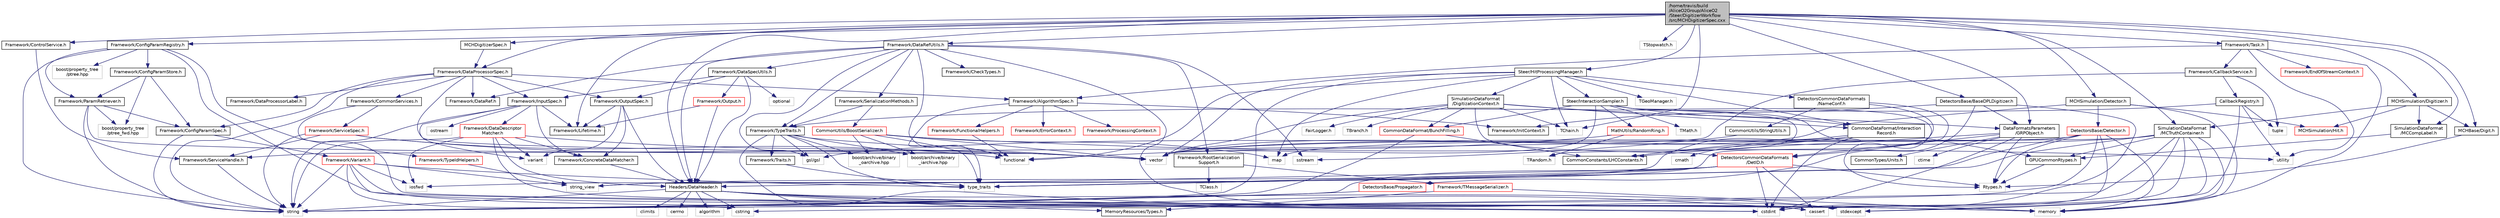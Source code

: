 digraph "/home/travis/build/AliceO2Group/AliceO2/Steer/DigitizerWorkflow/src/MCHDigitizerSpec.cxx"
{
 // INTERACTIVE_SVG=YES
  bgcolor="transparent";
  edge [fontname="Helvetica",fontsize="10",labelfontname="Helvetica",labelfontsize="10"];
  node [fontname="Helvetica",fontsize="10",shape=record];
  Node0 [label="/home/travis/build\l/AliceO2Group/AliceO2\l/Steer/DigitizerWorkflow\l/src/MCHDigitizerSpec.cxx",height=0.2,width=0.4,color="black", fillcolor="grey75", style="filled", fontcolor="black"];
  Node0 -> Node1 [color="midnightblue",fontsize="10",style="solid",fontname="Helvetica"];
  Node1 [label="MCHDigitizerSpec.h",height=0.2,width=0.4,color="black",URL="$da/d51/MCHDigitizerSpec_8h.html"];
  Node1 -> Node2 [color="midnightblue",fontsize="10",style="solid",fontname="Helvetica"];
  Node2 [label="Framework/DataProcessorSpec.h",height=0.2,width=0.4,color="black",URL="$d0/df4/DataProcessorSpec_8h.html"];
  Node2 -> Node3 [color="midnightblue",fontsize="10",style="solid",fontname="Helvetica"];
  Node3 [label="Framework/AlgorithmSpec.h",height=0.2,width=0.4,color="black",URL="$d0/d14/AlgorithmSpec_8h.html"];
  Node3 -> Node4 [color="midnightblue",fontsize="10",style="solid",fontname="Helvetica"];
  Node4 [label="Framework/ProcessingContext.h",height=0.2,width=0.4,color="red",URL="$de/d6a/ProcessingContext_8h.html"];
  Node3 -> Node114 [color="midnightblue",fontsize="10",style="solid",fontname="Helvetica"];
  Node114 [label="Framework/ErrorContext.h",height=0.2,width=0.4,color="red",URL="$d7/dad/ErrorContext_8h.html"];
  Node3 -> Node115 [color="midnightblue",fontsize="10",style="solid",fontname="Helvetica"];
  Node115 [label="Framework/InitContext.h",height=0.2,width=0.4,color="black",URL="$d4/d2b/InitContext_8h.html"];
  Node3 -> Node116 [color="midnightblue",fontsize="10",style="solid",fontname="Helvetica"];
  Node116 [label="Framework/FunctionalHelpers.h",height=0.2,width=0.4,color="red",URL="$de/d9b/FunctionalHelpers_8h.html"];
  Node116 -> Node83 [color="midnightblue",fontsize="10",style="solid",fontname="Helvetica"];
  Node83 [label="functional",height=0.2,width=0.4,color="grey75"];
  Node3 -> Node83 [color="midnightblue",fontsize="10",style="solid",fontname="Helvetica"];
  Node2 -> Node118 [color="midnightblue",fontsize="10",style="solid",fontname="Helvetica"];
  Node118 [label="Framework/ConfigParamSpec.h",height=0.2,width=0.4,color="black",URL="$d0/d1c/ConfigParamSpec_8h.html"];
  Node118 -> Node119 [color="midnightblue",fontsize="10",style="solid",fontname="Helvetica"];
  Node119 [label="Framework/Variant.h",height=0.2,width=0.4,color="red",URL="$de/d56/Variant_8h.html"];
  Node119 -> Node23 [color="midnightblue",fontsize="10",style="solid",fontname="Helvetica"];
  Node23 [label="type_traits",height=0.2,width=0.4,color="grey75"];
  Node119 -> Node48 [color="midnightblue",fontsize="10",style="solid",fontname="Helvetica"];
  Node48 [label="cstring",height=0.2,width=0.4,color="grey75"];
  Node119 -> Node46 [color="midnightblue",fontsize="10",style="solid",fontname="Helvetica"];
  Node46 [label="cstdint",height=0.2,width=0.4,color="grey75"];
  Node119 -> Node50 [color="midnightblue",fontsize="10",style="solid",fontname="Helvetica"];
  Node50 [label="stdexcept",height=0.2,width=0.4,color="grey75"];
  Node119 -> Node73 [color="midnightblue",fontsize="10",style="solid",fontname="Helvetica"];
  Node73 [label="iosfwd",height=0.2,width=0.4,color="grey75"];
  Node119 -> Node108 [color="midnightblue",fontsize="10",style="solid",fontname="Helvetica"];
  Node108 [label="string_view",height=0.2,width=0.4,color="grey75"];
  Node119 -> Node51 [color="midnightblue",fontsize="10",style="solid",fontname="Helvetica"];
  Node51 [label="string",height=0.2,width=0.4,color="grey75"];
  Node118 -> Node51 [color="midnightblue",fontsize="10",style="solid",fontname="Helvetica"];
  Node2 -> Node122 [color="midnightblue",fontsize="10",style="solid",fontname="Helvetica"];
  Node122 [label="Framework/DataProcessorLabel.h",height=0.2,width=0.4,color="black",URL="$d1/df2/DataProcessorLabel_8h.html"];
  Node2 -> Node6 [color="midnightblue",fontsize="10",style="solid",fontname="Helvetica"];
  Node6 [label="Framework/DataRef.h",height=0.2,width=0.4,color="black",URL="$d5/dfb/DataRef_8h.html"];
  Node2 -> Node57 [color="midnightblue",fontsize="10",style="solid",fontname="Helvetica"];
  Node57 [label="Framework/InputSpec.h",height=0.2,width=0.4,color="black",URL="$d5/d3f/InputSpec_8h.html"];
  Node57 -> Node54 [color="midnightblue",fontsize="10",style="solid",fontname="Helvetica"];
  Node54 [label="Framework/Lifetime.h",height=0.2,width=0.4,color="black",URL="$dc/dca/Lifetime_8h.html"];
  Node57 -> Node55 [color="midnightblue",fontsize="10",style="solid",fontname="Helvetica"];
  Node55 [label="Framework/ConcreteDataMatcher.h",height=0.2,width=0.4,color="black",URL="$d0/d1b/ConcreteDataMatcher_8h.html"];
  Node55 -> Node45 [color="midnightblue",fontsize="10",style="solid",fontname="Helvetica"];
  Node45 [label="Headers/DataHeader.h",height=0.2,width=0.4,color="black",URL="$dc/dcd/DataHeader_8h.html"];
  Node45 -> Node46 [color="midnightblue",fontsize="10",style="solid",fontname="Helvetica"];
  Node45 -> Node17 [color="midnightblue",fontsize="10",style="solid",fontname="Helvetica"];
  Node17 [label="memory",height=0.2,width=0.4,color="grey75"];
  Node45 -> Node47 [color="midnightblue",fontsize="10",style="solid",fontname="Helvetica"];
  Node47 [label="cassert",height=0.2,width=0.4,color="grey75"];
  Node45 -> Node48 [color="midnightblue",fontsize="10",style="solid",fontname="Helvetica"];
  Node45 -> Node49 [color="midnightblue",fontsize="10",style="solid",fontname="Helvetica"];
  Node49 [label="algorithm",height=0.2,width=0.4,color="grey75"];
  Node45 -> Node50 [color="midnightblue",fontsize="10",style="solid",fontname="Helvetica"];
  Node45 -> Node51 [color="midnightblue",fontsize="10",style="solid",fontname="Helvetica"];
  Node45 -> Node52 [color="midnightblue",fontsize="10",style="solid",fontname="Helvetica"];
  Node52 [label="climits",height=0.2,width=0.4,color="grey75"];
  Node45 -> Node19 [color="midnightblue",fontsize="10",style="solid",fontname="Helvetica"];
  Node19 [label="MemoryResources/Types.h",height=0.2,width=0.4,color="black",URL="$d7/df8/Types_8h.html"];
  Node45 -> Node53 [color="midnightblue",fontsize="10",style="solid",fontname="Helvetica"];
  Node53 [label="cerrno",height=0.2,width=0.4,color="grey75"];
  Node57 -> Node58 [color="midnightblue",fontsize="10",style="solid",fontname="Helvetica"];
  Node58 [label="Framework/DataDescriptor\lMatcher.h",height=0.2,width=0.4,color="red",URL="$d3/da3/DataDescriptorMatcher_8h.html"];
  Node58 -> Node55 [color="midnightblue",fontsize="10",style="solid",fontname="Helvetica"];
  Node58 -> Node45 [color="midnightblue",fontsize="10",style="solid",fontname="Helvetica"];
  Node58 -> Node46 [color="midnightblue",fontsize="10",style="solid",fontname="Helvetica"];
  Node58 -> Node73 [color="midnightblue",fontsize="10",style="solid",fontname="Helvetica"];
  Node58 -> Node51 [color="midnightblue",fontsize="10",style="solid",fontname="Helvetica"];
  Node58 -> Node56 [color="midnightblue",fontsize="10",style="solid",fontname="Helvetica"];
  Node56 [label="variant",height=0.2,width=0.4,color="grey75"];
  Node58 -> Node24 [color="midnightblue",fontsize="10",style="solid",fontname="Helvetica"];
  Node24 [label="vector",height=0.2,width=0.4,color="grey75"];
  Node57 -> Node51 [color="midnightblue",fontsize="10",style="solid",fontname="Helvetica"];
  Node57 -> Node75 [color="midnightblue",fontsize="10",style="solid",fontname="Helvetica"];
  Node75 [label="ostream",height=0.2,width=0.4,color="grey75"];
  Node57 -> Node56 [color="midnightblue",fontsize="10",style="solid",fontname="Helvetica"];
  Node2 -> Node44 [color="midnightblue",fontsize="10",style="solid",fontname="Helvetica"];
  Node44 [label="Framework/OutputSpec.h",height=0.2,width=0.4,color="black",URL="$db/d2d/OutputSpec_8h.html"];
  Node44 -> Node45 [color="midnightblue",fontsize="10",style="solid",fontname="Helvetica"];
  Node44 -> Node54 [color="midnightblue",fontsize="10",style="solid",fontname="Helvetica"];
  Node44 -> Node55 [color="midnightblue",fontsize="10",style="solid",fontname="Helvetica"];
  Node44 -> Node56 [color="midnightblue",fontsize="10",style="solid",fontname="Helvetica"];
  Node2 -> Node123 [color="midnightblue",fontsize="10",style="solid",fontname="Helvetica"];
  Node123 [label="Framework/CommonServices.h",height=0.2,width=0.4,color="black",URL="$d8/d02/CommonServices_8h.html"];
  Node123 -> Node104 [color="midnightblue",fontsize="10",style="solid",fontname="Helvetica"];
  Node104 [label="Framework/ServiceSpec.h",height=0.2,width=0.4,color="red",URL="$d4/d61/ServiceSpec_8h.html"];
  Node104 -> Node103 [color="midnightblue",fontsize="10",style="solid",fontname="Helvetica"];
  Node103 [label="Framework/ServiceHandle.h",height=0.2,width=0.4,color="black",URL="$d3/d28/ServiceHandle_8h.html"];
  Node103 -> Node51 [color="midnightblue",fontsize="10",style="solid",fontname="Helvetica"];
  Node104 -> Node83 [color="midnightblue",fontsize="10",style="solid",fontname="Helvetica"];
  Node104 -> Node51 [color="midnightblue",fontsize="10",style="solid",fontname="Helvetica"];
  Node104 -> Node24 [color="midnightblue",fontsize="10",style="solid",fontname="Helvetica"];
  Node123 -> Node107 [color="midnightblue",fontsize="10",style="solid",fontname="Helvetica"];
  Node107 [label="Framework/TypeIdHelpers.h",height=0.2,width=0.4,color="red",URL="$d2/d9a/TypeIdHelpers_8h.html"];
  Node107 -> Node108 [color="midnightblue",fontsize="10",style="solid",fontname="Helvetica"];
  Node2 -> Node51 [color="midnightblue",fontsize="10",style="solid",fontname="Helvetica"];
  Node2 -> Node24 [color="midnightblue",fontsize="10",style="solid",fontname="Helvetica"];
  Node0 -> Node124 [color="midnightblue",fontsize="10",style="solid",fontname="Helvetica"];
  Node124 [label="Framework/ConfigParamRegistry.h",height=0.2,width=0.4,color="black",URL="$de/dc6/ConfigParamRegistry_8h.html"];
  Node124 -> Node125 [color="midnightblue",fontsize="10",style="solid",fontname="Helvetica"];
  Node125 [label="Framework/ParamRetriever.h",height=0.2,width=0.4,color="black",URL="$df/d72/ParamRetriever_8h.html"];
  Node125 -> Node118 [color="midnightblue",fontsize="10",style="solid",fontname="Helvetica"];
  Node125 -> Node126 [color="midnightblue",fontsize="10",style="solid",fontname="Helvetica"];
  Node126 [label="boost/property_tree\l/ptree_fwd.hpp",height=0.2,width=0.4,color="grey75"];
  Node125 -> Node51 [color="midnightblue",fontsize="10",style="solid",fontname="Helvetica"];
  Node125 -> Node24 [color="midnightblue",fontsize="10",style="solid",fontname="Helvetica"];
  Node124 -> Node127 [color="midnightblue",fontsize="10",style="solid",fontname="Helvetica"];
  Node127 [label="Framework/ConfigParamStore.h",height=0.2,width=0.4,color="black",URL="$dd/daf/ConfigParamStore_8h.html"];
  Node127 -> Node125 [color="midnightblue",fontsize="10",style="solid",fontname="Helvetica"];
  Node127 -> Node118 [color="midnightblue",fontsize="10",style="solid",fontname="Helvetica"];
  Node127 -> Node126 [color="midnightblue",fontsize="10",style="solid",fontname="Helvetica"];
  Node124 -> Node128 [color="midnightblue",fontsize="10",style="solid",fontname="Helvetica"];
  Node128 [label="boost/property_tree\l/ptree.hpp",height=0.2,width=0.4,color="grey75"];
  Node124 -> Node17 [color="midnightblue",fontsize="10",style="solid",fontname="Helvetica"];
  Node124 -> Node51 [color="midnightblue",fontsize="10",style="solid",fontname="Helvetica"];
  Node124 -> Node47 [color="midnightblue",fontsize="10",style="solid",fontname="Helvetica"];
  Node0 -> Node129 [color="midnightblue",fontsize="10",style="solid",fontname="Helvetica"];
  Node129 [label="Framework/ControlService.h",height=0.2,width=0.4,color="black",URL="$d2/d43/ControlService_8h.html"];
  Node129 -> Node103 [color="midnightblue",fontsize="10",style="solid",fontname="Helvetica"];
  Node0 -> Node2 [color="midnightblue",fontsize="10",style="solid",fontname="Helvetica"];
  Node0 -> Node7 [color="midnightblue",fontsize="10",style="solid",fontname="Helvetica"];
  Node7 [label="Framework/DataRefUtils.h",height=0.2,width=0.4,color="black",URL="$d5/db8/DataRefUtils_8h.html"];
  Node7 -> Node6 [color="midnightblue",fontsize="10",style="solid",fontname="Helvetica"];
  Node7 -> Node8 [color="midnightblue",fontsize="10",style="solid",fontname="Helvetica"];
  Node8 [label="Framework/RootSerialization\lSupport.h",height=0.2,width=0.4,color="black",URL="$db/dff/RootSerializationSupport_8h.html"];
  Node8 -> Node9 [color="midnightblue",fontsize="10",style="solid",fontname="Helvetica"];
  Node9 [label="Framework/TMessageSerializer.h",height=0.2,width=0.4,color="red",URL="$d8/d3c/TMessageSerializer_8h.html"];
  Node9 -> Node17 [color="midnightblue",fontsize="10",style="solid",fontname="Helvetica"];
  Node9 -> Node19 [color="midnightblue",fontsize="10",style="solid",fontname="Helvetica"];
  Node8 -> Node20 [color="midnightblue",fontsize="10",style="solid",fontname="Helvetica"];
  Node20 [label="TClass.h",height=0.2,width=0.4,color="grey75"];
  Node7 -> Node21 [color="midnightblue",fontsize="10",style="solid",fontname="Helvetica"];
  Node21 [label="Framework/SerializationMethods.h",height=0.2,width=0.4,color="black",URL="$d1/d53/SerializationMethods_8h.html",tooltip="Type wrappers for enfording a specific serialization method. "];
  Node21 -> Node22 [color="midnightblue",fontsize="10",style="solid",fontname="Helvetica"];
  Node22 [label="Framework/TypeTraits.h",height=0.2,width=0.4,color="black",URL="$d0/d95/TypeTraits_8h.html"];
  Node22 -> Node23 [color="midnightblue",fontsize="10",style="solid",fontname="Helvetica"];
  Node22 -> Node24 [color="midnightblue",fontsize="10",style="solid",fontname="Helvetica"];
  Node22 -> Node17 [color="midnightblue",fontsize="10",style="solid",fontname="Helvetica"];
  Node22 -> Node25 [color="midnightblue",fontsize="10",style="solid",fontname="Helvetica"];
  Node25 [label="Framework/Traits.h",height=0.2,width=0.4,color="black",URL="$db/d31/Traits_8h.html"];
  Node25 -> Node23 [color="midnightblue",fontsize="10",style="solid",fontname="Helvetica"];
  Node22 -> Node26 [color="midnightblue",fontsize="10",style="solid",fontname="Helvetica"];
  Node26 [label="boost/archive/binary\l_iarchive.hpp",height=0.2,width=0.4,color="grey75"];
  Node22 -> Node27 [color="midnightblue",fontsize="10",style="solid",fontname="Helvetica"];
  Node27 [label="boost/archive/binary\l_oarchive.hpp",height=0.2,width=0.4,color="grey75"];
  Node22 -> Node28 [color="midnightblue",fontsize="10",style="solid",fontname="Helvetica"];
  Node28 [label="gsl/gsl",height=0.2,width=0.4,color="grey75"];
  Node21 -> Node29 [color="midnightblue",fontsize="10",style="solid",fontname="Helvetica"];
  Node29 [label="CommonUtils/BoostSerializer.h",height=0.2,width=0.4,color="red",URL="$d7/d91/BoostSerializer_8h.html",tooltip="Templatised boost serializer/deserializer for containers and base types. "];
  Node29 -> Node30 [color="midnightblue",fontsize="10",style="solid",fontname="Helvetica"];
  Node30 [label="utility",height=0.2,width=0.4,color="grey75"];
  Node29 -> Node23 [color="midnightblue",fontsize="10",style="solid",fontname="Helvetica"];
  Node29 -> Node24 [color="midnightblue",fontsize="10",style="solid",fontname="Helvetica"];
  Node29 -> Node33 [color="midnightblue",fontsize="10",style="solid",fontname="Helvetica"];
  Node33 [label="map",height=0.2,width=0.4,color="grey75"];
  Node29 -> Node26 [color="midnightblue",fontsize="10",style="solid",fontname="Helvetica"];
  Node29 -> Node27 [color="midnightblue",fontsize="10",style="solid",fontname="Helvetica"];
  Node7 -> Node43 [color="midnightblue",fontsize="10",style="solid",fontname="Helvetica"];
  Node43 [label="Framework/DataSpecUtils.h",height=0.2,width=0.4,color="black",URL="$d6/d68/DataSpecUtils_8h.html"];
  Node43 -> Node44 [color="midnightblue",fontsize="10",style="solid",fontname="Helvetica"];
  Node43 -> Node57 [color="midnightblue",fontsize="10",style="solid",fontname="Helvetica"];
  Node43 -> Node45 [color="midnightblue",fontsize="10",style="solid",fontname="Helvetica"];
  Node43 -> Node76 [color="midnightblue",fontsize="10",style="solid",fontname="Helvetica"];
  Node76 [label="Framework/Output.h",height=0.2,width=0.4,color="red",URL="$d3/ddf/Output_8h.html"];
  Node76 -> Node45 [color="midnightblue",fontsize="10",style="solid",fontname="Helvetica"];
  Node76 -> Node54 [color="midnightblue",fontsize="10",style="solid",fontname="Helvetica"];
  Node43 -> Node77 [color="midnightblue",fontsize="10",style="solid",fontname="Helvetica"];
  Node77 [label="optional",height=0.2,width=0.4,color="grey75"];
  Node7 -> Node22 [color="midnightblue",fontsize="10",style="solid",fontname="Helvetica"];
  Node7 -> Node45 [color="midnightblue",fontsize="10",style="solid",fontname="Helvetica"];
  Node7 -> Node78 [color="midnightblue",fontsize="10",style="solid",fontname="Helvetica"];
  Node78 [label="Framework/CheckTypes.h",height=0.2,width=0.4,color="black",URL="$d1/d00/CheckTypes_8h.html"];
  Node7 -> Node28 [color="midnightblue",fontsize="10",style="solid",fontname="Helvetica"];
  Node7 -> Node50 [color="midnightblue",fontsize="10",style="solid",fontname="Helvetica"];
  Node7 -> Node79 [color="midnightblue",fontsize="10",style="solid",fontname="Helvetica"];
  Node79 [label="sstream",height=0.2,width=0.4,color="grey75"];
  Node7 -> Node23 [color="midnightblue",fontsize="10",style="solid",fontname="Helvetica"];
  Node0 -> Node54 [color="midnightblue",fontsize="10",style="solid",fontname="Helvetica"];
  Node0 -> Node45 [color="midnightblue",fontsize="10",style="solid",fontname="Helvetica"];
  Node0 -> Node130 [color="midnightblue",fontsize="10",style="solid",fontname="Helvetica"];
  Node130 [label="TStopwatch.h",height=0.2,width=0.4,color="grey75"];
  Node0 -> Node131 [color="midnightblue",fontsize="10",style="solid",fontname="Helvetica"];
  Node131 [label="Steer/HitProcessingManager.h",height=0.2,width=0.4,color="black",URL="$dd/d40/HitProcessingManager_8h.html"];
  Node131 -> Node132 [color="midnightblue",fontsize="10",style="solid",fontname="Helvetica"];
  Node132 [label="CommonDataFormat/Interaction\lRecord.h",height=0.2,width=0.4,color="black",URL="$d9/d80/InteractionRecord_8h.html"];
  Node132 -> Node133 [color="midnightblue",fontsize="10",style="solid",fontname="Helvetica"];
  Node133 [label="GPUCommonRtypes.h",height=0.2,width=0.4,color="black",URL="$d2/d45/GPUCommonRtypes_8h.html"];
  Node133 -> Node134 [color="midnightblue",fontsize="10",style="solid",fontname="Helvetica"];
  Node134 [label="Rtypes.h",height=0.2,width=0.4,color="grey75"];
  Node132 -> Node73 [color="midnightblue",fontsize="10",style="solid",fontname="Helvetica"];
  Node132 -> Node46 [color="midnightblue",fontsize="10",style="solid",fontname="Helvetica"];
  Node132 -> Node135 [color="midnightblue",fontsize="10",style="solid",fontname="Helvetica"];
  Node135 [label="cmath",height=0.2,width=0.4,color="grey75"];
  Node132 -> Node136 [color="midnightblue",fontsize="10",style="solid",fontname="Helvetica"];
  Node136 [label="CommonConstants/LHCConstants.h",height=0.2,width=0.4,color="black",URL="$d4/dc6/LHCConstants_8h.html",tooltip="Header to collect LHC related constants. "];
  Node131 -> Node137 [color="midnightblue",fontsize="10",style="solid",fontname="Helvetica"];
  Node137 [label="SimulationDataFormat\l/DigitizationContext.h",height=0.2,width=0.4,color="black",URL="$d1/def/DigitizationContext_8h.html"];
  Node137 -> Node24 [color="midnightblue",fontsize="10",style="solid",fontname="Helvetica"];
  Node137 -> Node138 [color="midnightblue",fontsize="10",style="solid",fontname="Helvetica"];
  Node138 [label="TChain.h",height=0.2,width=0.4,color="grey75"];
  Node137 -> Node139 [color="midnightblue",fontsize="10",style="solid",fontname="Helvetica"];
  Node139 [label="TBranch.h",height=0.2,width=0.4,color="grey75"];
  Node137 -> Node132 [color="midnightblue",fontsize="10",style="solid",fontname="Helvetica"];
  Node137 -> Node140 [color="midnightblue",fontsize="10",style="solid",fontname="Helvetica"];
  Node140 [label="CommonDataFormat/BunchFilling.h",height=0.2,width=0.4,color="red",URL="$d4/d5f/BunchFilling_8h.html"];
  Node140 -> Node136 [color="midnightblue",fontsize="10",style="solid",fontname="Helvetica"];
  Node140 -> Node51 [color="midnightblue",fontsize="10",style="solid",fontname="Helvetica"];
  Node137 -> Node142 [color="midnightblue",fontsize="10",style="solid",fontname="Helvetica"];
  Node142 [label="DetectorsCommonDataFormats\l/DetID.h",height=0.2,width=0.4,color="red",URL="$d6/d31/DetID_8h.html"];
  Node142 -> Node134 [color="midnightblue",fontsize="10",style="solid",fontname="Helvetica"];
  Node142 -> Node47 [color="midnightblue",fontsize="10",style="solid",fontname="Helvetica"];
  Node142 -> Node46 [color="midnightblue",fontsize="10",style="solid",fontname="Helvetica"];
  Node142 -> Node108 [color="midnightblue",fontsize="10",style="solid",fontname="Helvetica"];
  Node142 -> Node51 [color="midnightblue",fontsize="10",style="solid",fontname="Helvetica"];
  Node142 -> Node23 [color="midnightblue",fontsize="10",style="solid",fontname="Helvetica"];
  Node142 -> Node45 [color="midnightblue",fontsize="10",style="solid",fontname="Helvetica"];
  Node137 -> Node149 [color="midnightblue",fontsize="10",style="solid",fontname="Helvetica"];
  Node149 [label="DataFormatsParameters\l/GRPObject.h",height=0.2,width=0.4,color="black",URL="$de/d28/GRPObject_8h.html",tooltip="Header of the General Run Parameters object. "];
  Node149 -> Node134 [color="midnightblue",fontsize="10",style="solid",fontname="Helvetica"];
  Node149 -> Node46 [color="midnightblue",fontsize="10",style="solid",fontname="Helvetica"];
  Node149 -> Node150 [color="midnightblue",fontsize="10",style="solid",fontname="Helvetica"];
  Node150 [label="ctime",height=0.2,width=0.4,color="grey75"];
  Node149 -> Node136 [color="midnightblue",fontsize="10",style="solid",fontname="Helvetica"];
  Node149 -> Node151 [color="midnightblue",fontsize="10",style="solid",fontname="Helvetica"];
  Node151 [label="CommonTypes/Units.h",height=0.2,width=0.4,color="black",URL="$da/d58/Units_8h.html",tooltip="Header to collect definitions for different units. "];
  Node149 -> Node142 [color="midnightblue",fontsize="10",style="solid",fontname="Helvetica"];
  Node137 -> Node152 [color="midnightblue",fontsize="10",style="solid",fontname="Helvetica"];
  Node152 [label="FairLogger.h",height=0.2,width=0.4,color="grey75"];
  Node131 -> Node153 [color="midnightblue",fontsize="10",style="solid",fontname="Helvetica"];
  Node153 [label="Steer/InteractionSampler.h",height=0.2,width=0.4,color="black",URL="$df/dff/InteractionSampler_8h.html"];
  Node153 -> Node134 [color="midnightblue",fontsize="10",style="solid",fontname="Helvetica"];
  Node153 -> Node154 [color="midnightblue",fontsize="10",style="solid",fontname="Helvetica"];
  Node154 [label="TMath.h",height=0.2,width=0.4,color="grey75"];
  Node153 -> Node155 [color="midnightblue",fontsize="10",style="solid",fontname="Helvetica"];
  Node155 [label="TRandom.h",height=0.2,width=0.4,color="grey75"];
  Node153 -> Node24 [color="midnightblue",fontsize="10",style="solid",fontname="Helvetica"];
  Node153 -> Node132 [color="midnightblue",fontsize="10",style="solid",fontname="Helvetica"];
  Node153 -> Node140 [color="midnightblue",fontsize="10",style="solid",fontname="Helvetica"];
  Node153 -> Node136 [color="midnightblue",fontsize="10",style="solid",fontname="Helvetica"];
  Node153 -> Node156 [color="midnightblue",fontsize="10",style="solid",fontname="Helvetica"];
  Node156 [label="MathUtils/RandomRing.h",height=0.2,width=0.4,color="red",URL="$db/dac/RandomRing_8h.html"];
  Node156 -> Node155 [color="midnightblue",fontsize="10",style="solid",fontname="Helvetica"];
  Node156 -> Node83 [color="midnightblue",fontsize="10",style="solid",fontname="Helvetica"];
  Node131 -> Node159 [color="midnightblue",fontsize="10",style="solid",fontname="Helvetica"];
  Node159 [label="DetectorsCommonDataFormats\l/NameConf.h",height=0.2,width=0.4,color="black",URL="$d7/d61/NameConf_8h.html",tooltip="Definition of the Names Generator class. "];
  Node159 -> Node142 [color="midnightblue",fontsize="10",style="solid",fontname="Helvetica"];
  Node159 -> Node160 [color="midnightblue",fontsize="10",style="solid",fontname="Helvetica"];
  Node160 [label="CommonUtils/StringUtils.h",height=0.2,width=0.4,color="black",URL="$d1/d1e/Common_2Utils_2include_2CommonUtils_2StringUtils_8h.html"];
  Node160 -> Node79 [color="midnightblue",fontsize="10",style="solid",fontname="Helvetica"];
  Node159 -> Node108 [color="midnightblue",fontsize="10",style="solid",fontname="Helvetica"];
  Node131 -> Node161 [color="midnightblue",fontsize="10",style="solid",fontname="Helvetica"];
  Node161 [label="TGeoManager.h",height=0.2,width=0.4,color="grey75"];
  Node131 -> Node51 [color="midnightblue",fontsize="10",style="solid",fontname="Helvetica"];
  Node131 -> Node24 [color="midnightblue",fontsize="10",style="solid",fontname="Helvetica"];
  Node131 -> Node33 [color="midnightblue",fontsize="10",style="solid",fontname="Helvetica"];
  Node131 -> Node83 [color="midnightblue",fontsize="10",style="solid",fontname="Helvetica"];
  Node131 -> Node138 [color="midnightblue",fontsize="10",style="solid",fontname="Helvetica"];
  Node0 -> Node138 [color="midnightblue",fontsize="10",style="solid",fontname="Helvetica"];
  Node0 -> Node162 [color="midnightblue",fontsize="10",style="solid",fontname="Helvetica"];
  Node162 [label="SimulationDataFormat\l/MCCompLabel.h",height=0.2,width=0.4,color="black",URL="$d7/dcd/MCCompLabel_8h.html"];
  Node162 -> Node133 [color="midnightblue",fontsize="10",style="solid",fontname="Helvetica"];
  Node0 -> Node163 [color="midnightblue",fontsize="10",style="solid",fontname="Helvetica"];
  Node163 [label="SimulationDataFormat\l/MCTruthContainer.h",height=0.2,width=0.4,color="black",URL="$db/d14/MCTruthContainer_8h.html",tooltip="Definition of a container to keep Monte Carlo truth external to simulation objects. "];
  Node163 -> Node133 [color="midnightblue",fontsize="10",style="solid",fontname="Helvetica"];
  Node163 -> Node46 [color="midnightblue",fontsize="10",style="solid",fontname="Helvetica"];
  Node163 -> Node47 [color="midnightblue",fontsize="10",style="solid",fontname="Helvetica"];
  Node163 -> Node50 [color="midnightblue",fontsize="10",style="solid",fontname="Helvetica"];
  Node163 -> Node28 [color="midnightblue",fontsize="10",style="solid",fontname="Helvetica"];
  Node163 -> Node23 [color="midnightblue",fontsize="10",style="solid",fontname="Helvetica"];
  Node163 -> Node48 [color="midnightblue",fontsize="10",style="solid",fontname="Helvetica"];
  Node163 -> Node17 [color="midnightblue",fontsize="10",style="solid",fontname="Helvetica"];
  Node163 -> Node24 [color="midnightblue",fontsize="10",style="solid",fontname="Helvetica"];
  Node0 -> Node164 [color="midnightblue",fontsize="10",style="solid",fontname="Helvetica"];
  Node164 [label="Framework/Task.h",height=0.2,width=0.4,color="black",URL="$df/d4f/Task_8h.html"];
  Node164 -> Node3 [color="midnightblue",fontsize="10",style="solid",fontname="Helvetica"];
  Node164 -> Node165 [color="midnightblue",fontsize="10",style="solid",fontname="Helvetica"];
  Node165 [label="Framework/CallbackService.h",height=0.2,width=0.4,color="black",URL="$d9/d7f/CallbackService_8h.html"];
  Node165 -> Node166 [color="midnightblue",fontsize="10",style="solid",fontname="Helvetica"];
  Node166 [label="CallbackRegistry.h",height=0.2,width=0.4,color="black",URL="$d7/d3e/CallbackRegistry_8h.html",tooltip="A generic registry for callbacks. "];
  Node166 -> Node22 [color="midnightblue",fontsize="10",style="solid",fontname="Helvetica"];
  Node166 -> Node167 [color="midnightblue",fontsize="10",style="solid",fontname="Helvetica"];
  Node167 [label="tuple",height=0.2,width=0.4,color="grey75"];
  Node166 -> Node50 [color="midnightblue",fontsize="10",style="solid",fontname="Helvetica"];
  Node166 -> Node30 [color="midnightblue",fontsize="10",style="solid",fontname="Helvetica"];
  Node165 -> Node103 [color="midnightblue",fontsize="10",style="solid",fontname="Helvetica"];
  Node165 -> Node167 [color="midnightblue",fontsize="10",style="solid",fontname="Helvetica"];
  Node164 -> Node168 [color="midnightblue",fontsize="10",style="solid",fontname="Helvetica"];
  Node168 [label="Framework/EndOfStreamContext.h",height=0.2,width=0.4,color="red",URL="$d0/d77/EndOfStreamContext_8h.html"];
  Node164 -> Node30 [color="midnightblue",fontsize="10",style="solid",fontname="Helvetica"];
  Node164 -> Node17 [color="midnightblue",fontsize="10",style="solid",fontname="Helvetica"];
  Node0 -> Node149 [color="midnightblue",fontsize="10",style="solid",fontname="Helvetica"];
  Node0 -> Node169 [color="midnightblue",fontsize="10",style="solid",fontname="Helvetica"];
  Node169 [label="MCHBase/Digit.h",height=0.2,width=0.4,color="black",URL="$d8/d72/Detectors_2MUON_2MCH_2Base_2include_2MCHBase_2Digit_8h.html"];
  Node169 -> Node134 [color="midnightblue",fontsize="10",style="solid",fontname="Helvetica"];
  Node0 -> Node170 [color="midnightblue",fontsize="10",style="solid",fontname="Helvetica"];
  Node170 [label="MCHSimulation/Digitizer.h",height=0.2,width=0.4,color="black",URL="$da/d5e/MUON_2MCH_2Simulation_2include_2MCHSimulation_2Digitizer_8h.html"];
  Node170 -> Node169 [color="midnightblue",fontsize="10",style="solid",fontname="Helvetica"];
  Node170 -> Node171 [color="midnightblue",fontsize="10",style="solid",fontname="Helvetica"];
  Node171 [label="MCHSimulation/Hit.h",height=0.2,width=0.4,color="red",URL="$d5/daf/Detectors_2MUON_2MCH_2Simulation_2include_2MCHSimulation_2Hit_8h.html"];
  Node170 -> Node162 [color="midnightblue",fontsize="10",style="solid",fontname="Helvetica"];
  Node170 -> Node163 [color="midnightblue",fontsize="10",style="solid",fontname="Helvetica"];
  Node0 -> Node187 [color="midnightblue",fontsize="10",style="solid",fontname="Helvetica"];
  Node187 [label="MCHSimulation/Detector.h",height=0.2,width=0.4,color="black",URL="$dc/dab/MUON_2MCH_2Simulation_2include_2MCHSimulation_2Detector_8h.html"];
  Node187 -> Node188 [color="midnightblue",fontsize="10",style="solid",fontname="Helvetica"];
  Node188 [label="DetectorsBase/Detector.h",height=0.2,width=0.4,color="red",URL="$d1/d3a/Base_2include_2DetectorsBase_2Detector_8h.html"];
  Node188 -> Node33 [color="midnightblue",fontsize="10",style="solid",fontname="Helvetica"];
  Node188 -> Node24 [color="midnightblue",fontsize="10",style="solid",fontname="Helvetica"];
  Node188 -> Node17 [color="midnightblue",fontsize="10",style="solid",fontname="Helvetica"];
  Node188 -> Node134 [color="midnightblue",fontsize="10",style="solid",fontname="Helvetica"];
  Node188 -> Node23 [color="midnightblue",fontsize="10",style="solid",fontname="Helvetica"];
  Node188 -> Node51 [color="midnightblue",fontsize="10",style="solid",fontname="Helvetica"];
  Node188 -> Node47 [color="midnightblue",fontsize="10",style="solid",fontname="Helvetica"];
  Node187 -> Node171 [color="midnightblue",fontsize="10",style="solid",fontname="Helvetica"];
  Node187 -> Node24 [color="midnightblue",fontsize="10",style="solid",fontname="Helvetica"];
  Node187 -> Node17 [color="midnightblue",fontsize="10",style="solid",fontname="Helvetica"];
  Node0 -> Node195 [color="midnightblue",fontsize="10",style="solid",fontname="Helvetica"];
  Node195 [label="DetectorsBase/BaseDPLDigitizer.h",height=0.2,width=0.4,color="black",URL="$dd/d36/BaseDPLDigitizer_8h.html",tooltip="Definition of the base digitizer task class. "];
  Node195 -> Node115 [color="midnightblue",fontsize="10",style="solid",fontname="Helvetica"];
  Node195 -> Node196 [color="midnightblue",fontsize="10",style="solid",fontname="Helvetica"];
  Node196 [label="DetectorsBase/Propagator.h",height=0.2,width=0.4,color="red",URL="$d2/df9/Propagator_8h.html"];
  Node196 -> Node51 [color="midnightblue",fontsize="10",style="solid",fontname="Helvetica"];
  Node195 -> Node149 [color="midnightblue",fontsize="10",style="solid",fontname="Helvetica"];
  Node195 -> Node46 [color="midnightblue",fontsize="10",style="solid",fontname="Helvetica"];
}
